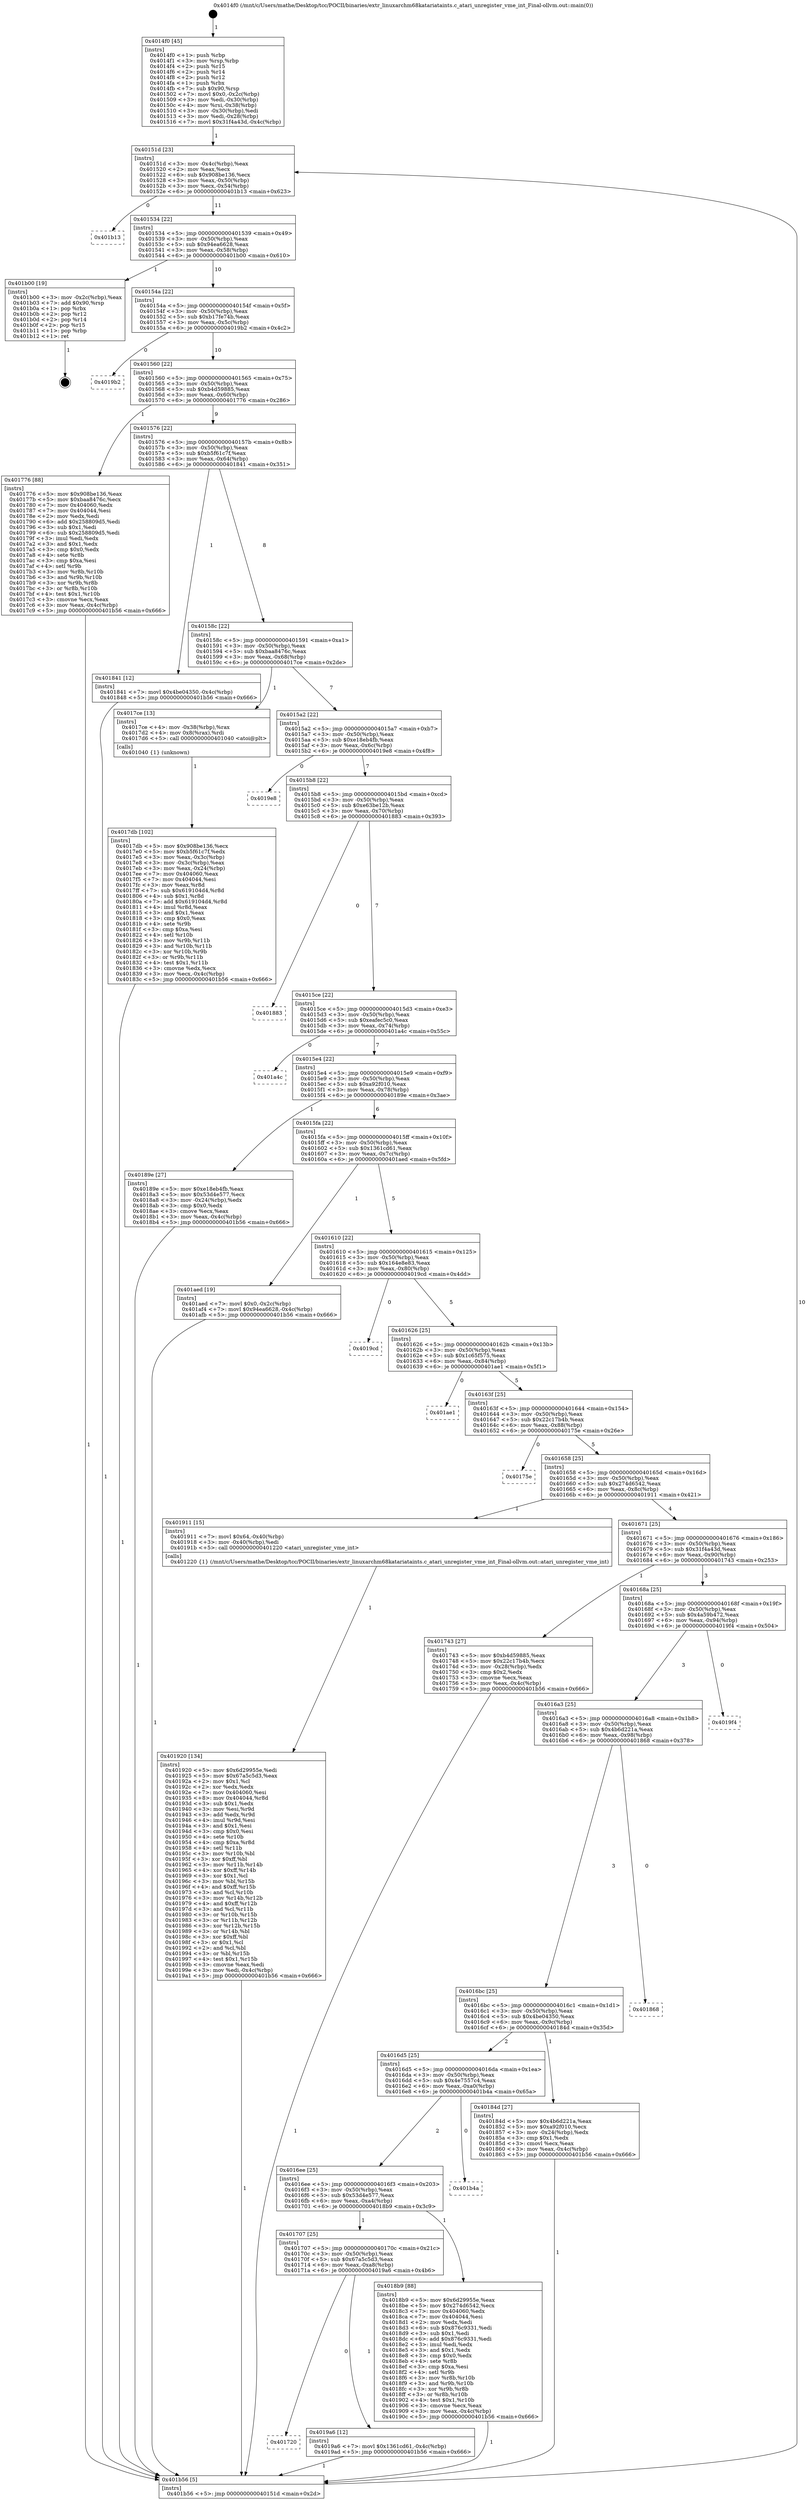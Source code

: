 digraph "0x4014f0" {
  label = "0x4014f0 (/mnt/c/Users/mathe/Desktop/tcc/POCII/binaries/extr_linuxarchm68katariataints.c_atari_unregister_vme_int_Final-ollvm.out::main(0))"
  labelloc = "t"
  node[shape=record]

  Entry [label="",width=0.3,height=0.3,shape=circle,fillcolor=black,style=filled]
  "0x40151d" [label="{
     0x40151d [23]\l
     | [instrs]\l
     &nbsp;&nbsp;0x40151d \<+3\>: mov -0x4c(%rbp),%eax\l
     &nbsp;&nbsp;0x401520 \<+2\>: mov %eax,%ecx\l
     &nbsp;&nbsp;0x401522 \<+6\>: sub $0x908be136,%ecx\l
     &nbsp;&nbsp;0x401528 \<+3\>: mov %eax,-0x50(%rbp)\l
     &nbsp;&nbsp;0x40152b \<+3\>: mov %ecx,-0x54(%rbp)\l
     &nbsp;&nbsp;0x40152e \<+6\>: je 0000000000401b13 \<main+0x623\>\l
  }"]
  "0x401b13" [label="{
     0x401b13\l
  }", style=dashed]
  "0x401534" [label="{
     0x401534 [22]\l
     | [instrs]\l
     &nbsp;&nbsp;0x401534 \<+5\>: jmp 0000000000401539 \<main+0x49\>\l
     &nbsp;&nbsp;0x401539 \<+3\>: mov -0x50(%rbp),%eax\l
     &nbsp;&nbsp;0x40153c \<+5\>: sub $0x94ea6628,%eax\l
     &nbsp;&nbsp;0x401541 \<+3\>: mov %eax,-0x58(%rbp)\l
     &nbsp;&nbsp;0x401544 \<+6\>: je 0000000000401b00 \<main+0x610\>\l
  }"]
  Exit [label="",width=0.3,height=0.3,shape=circle,fillcolor=black,style=filled,peripheries=2]
  "0x401b00" [label="{
     0x401b00 [19]\l
     | [instrs]\l
     &nbsp;&nbsp;0x401b00 \<+3\>: mov -0x2c(%rbp),%eax\l
     &nbsp;&nbsp;0x401b03 \<+7\>: add $0x90,%rsp\l
     &nbsp;&nbsp;0x401b0a \<+1\>: pop %rbx\l
     &nbsp;&nbsp;0x401b0b \<+2\>: pop %r12\l
     &nbsp;&nbsp;0x401b0d \<+2\>: pop %r14\l
     &nbsp;&nbsp;0x401b0f \<+2\>: pop %r15\l
     &nbsp;&nbsp;0x401b11 \<+1\>: pop %rbp\l
     &nbsp;&nbsp;0x401b12 \<+1\>: ret\l
  }"]
  "0x40154a" [label="{
     0x40154a [22]\l
     | [instrs]\l
     &nbsp;&nbsp;0x40154a \<+5\>: jmp 000000000040154f \<main+0x5f\>\l
     &nbsp;&nbsp;0x40154f \<+3\>: mov -0x50(%rbp),%eax\l
     &nbsp;&nbsp;0x401552 \<+5\>: sub $0xb17fe74b,%eax\l
     &nbsp;&nbsp;0x401557 \<+3\>: mov %eax,-0x5c(%rbp)\l
     &nbsp;&nbsp;0x40155a \<+6\>: je 00000000004019b2 \<main+0x4c2\>\l
  }"]
  "0x401720" [label="{
     0x401720\l
  }", style=dashed]
  "0x4019b2" [label="{
     0x4019b2\l
  }", style=dashed]
  "0x401560" [label="{
     0x401560 [22]\l
     | [instrs]\l
     &nbsp;&nbsp;0x401560 \<+5\>: jmp 0000000000401565 \<main+0x75\>\l
     &nbsp;&nbsp;0x401565 \<+3\>: mov -0x50(%rbp),%eax\l
     &nbsp;&nbsp;0x401568 \<+5\>: sub $0xb4d59885,%eax\l
     &nbsp;&nbsp;0x40156d \<+3\>: mov %eax,-0x60(%rbp)\l
     &nbsp;&nbsp;0x401570 \<+6\>: je 0000000000401776 \<main+0x286\>\l
  }"]
  "0x4019a6" [label="{
     0x4019a6 [12]\l
     | [instrs]\l
     &nbsp;&nbsp;0x4019a6 \<+7\>: movl $0x1361cd61,-0x4c(%rbp)\l
     &nbsp;&nbsp;0x4019ad \<+5\>: jmp 0000000000401b56 \<main+0x666\>\l
  }"]
  "0x401776" [label="{
     0x401776 [88]\l
     | [instrs]\l
     &nbsp;&nbsp;0x401776 \<+5\>: mov $0x908be136,%eax\l
     &nbsp;&nbsp;0x40177b \<+5\>: mov $0xbaa8476c,%ecx\l
     &nbsp;&nbsp;0x401780 \<+7\>: mov 0x404060,%edx\l
     &nbsp;&nbsp;0x401787 \<+7\>: mov 0x404044,%esi\l
     &nbsp;&nbsp;0x40178e \<+2\>: mov %edx,%edi\l
     &nbsp;&nbsp;0x401790 \<+6\>: add $0x258809d5,%edi\l
     &nbsp;&nbsp;0x401796 \<+3\>: sub $0x1,%edi\l
     &nbsp;&nbsp;0x401799 \<+6\>: sub $0x258809d5,%edi\l
     &nbsp;&nbsp;0x40179f \<+3\>: imul %edi,%edx\l
     &nbsp;&nbsp;0x4017a2 \<+3\>: and $0x1,%edx\l
     &nbsp;&nbsp;0x4017a5 \<+3\>: cmp $0x0,%edx\l
     &nbsp;&nbsp;0x4017a8 \<+4\>: sete %r8b\l
     &nbsp;&nbsp;0x4017ac \<+3\>: cmp $0xa,%esi\l
     &nbsp;&nbsp;0x4017af \<+4\>: setl %r9b\l
     &nbsp;&nbsp;0x4017b3 \<+3\>: mov %r8b,%r10b\l
     &nbsp;&nbsp;0x4017b6 \<+3\>: and %r9b,%r10b\l
     &nbsp;&nbsp;0x4017b9 \<+3\>: xor %r9b,%r8b\l
     &nbsp;&nbsp;0x4017bc \<+3\>: or %r8b,%r10b\l
     &nbsp;&nbsp;0x4017bf \<+4\>: test $0x1,%r10b\l
     &nbsp;&nbsp;0x4017c3 \<+3\>: cmovne %ecx,%eax\l
     &nbsp;&nbsp;0x4017c6 \<+3\>: mov %eax,-0x4c(%rbp)\l
     &nbsp;&nbsp;0x4017c9 \<+5\>: jmp 0000000000401b56 \<main+0x666\>\l
  }"]
  "0x401576" [label="{
     0x401576 [22]\l
     | [instrs]\l
     &nbsp;&nbsp;0x401576 \<+5\>: jmp 000000000040157b \<main+0x8b\>\l
     &nbsp;&nbsp;0x40157b \<+3\>: mov -0x50(%rbp),%eax\l
     &nbsp;&nbsp;0x40157e \<+5\>: sub $0xb5f61c7f,%eax\l
     &nbsp;&nbsp;0x401583 \<+3\>: mov %eax,-0x64(%rbp)\l
     &nbsp;&nbsp;0x401586 \<+6\>: je 0000000000401841 \<main+0x351\>\l
  }"]
  "0x401920" [label="{
     0x401920 [134]\l
     | [instrs]\l
     &nbsp;&nbsp;0x401920 \<+5\>: mov $0x6d29955e,%edi\l
     &nbsp;&nbsp;0x401925 \<+5\>: mov $0x67a5c5d3,%eax\l
     &nbsp;&nbsp;0x40192a \<+2\>: mov $0x1,%cl\l
     &nbsp;&nbsp;0x40192c \<+2\>: xor %edx,%edx\l
     &nbsp;&nbsp;0x40192e \<+7\>: mov 0x404060,%esi\l
     &nbsp;&nbsp;0x401935 \<+8\>: mov 0x404044,%r8d\l
     &nbsp;&nbsp;0x40193d \<+3\>: sub $0x1,%edx\l
     &nbsp;&nbsp;0x401940 \<+3\>: mov %esi,%r9d\l
     &nbsp;&nbsp;0x401943 \<+3\>: add %edx,%r9d\l
     &nbsp;&nbsp;0x401946 \<+4\>: imul %r9d,%esi\l
     &nbsp;&nbsp;0x40194a \<+3\>: and $0x1,%esi\l
     &nbsp;&nbsp;0x40194d \<+3\>: cmp $0x0,%esi\l
     &nbsp;&nbsp;0x401950 \<+4\>: sete %r10b\l
     &nbsp;&nbsp;0x401954 \<+4\>: cmp $0xa,%r8d\l
     &nbsp;&nbsp;0x401958 \<+4\>: setl %r11b\l
     &nbsp;&nbsp;0x40195c \<+3\>: mov %r10b,%bl\l
     &nbsp;&nbsp;0x40195f \<+3\>: xor $0xff,%bl\l
     &nbsp;&nbsp;0x401962 \<+3\>: mov %r11b,%r14b\l
     &nbsp;&nbsp;0x401965 \<+4\>: xor $0xff,%r14b\l
     &nbsp;&nbsp;0x401969 \<+3\>: xor $0x1,%cl\l
     &nbsp;&nbsp;0x40196c \<+3\>: mov %bl,%r15b\l
     &nbsp;&nbsp;0x40196f \<+4\>: and $0xff,%r15b\l
     &nbsp;&nbsp;0x401973 \<+3\>: and %cl,%r10b\l
     &nbsp;&nbsp;0x401976 \<+3\>: mov %r14b,%r12b\l
     &nbsp;&nbsp;0x401979 \<+4\>: and $0xff,%r12b\l
     &nbsp;&nbsp;0x40197d \<+3\>: and %cl,%r11b\l
     &nbsp;&nbsp;0x401980 \<+3\>: or %r10b,%r15b\l
     &nbsp;&nbsp;0x401983 \<+3\>: or %r11b,%r12b\l
     &nbsp;&nbsp;0x401986 \<+3\>: xor %r12b,%r15b\l
     &nbsp;&nbsp;0x401989 \<+3\>: or %r14b,%bl\l
     &nbsp;&nbsp;0x40198c \<+3\>: xor $0xff,%bl\l
     &nbsp;&nbsp;0x40198f \<+3\>: or $0x1,%cl\l
     &nbsp;&nbsp;0x401992 \<+2\>: and %cl,%bl\l
     &nbsp;&nbsp;0x401994 \<+3\>: or %bl,%r15b\l
     &nbsp;&nbsp;0x401997 \<+4\>: test $0x1,%r15b\l
     &nbsp;&nbsp;0x40199b \<+3\>: cmovne %eax,%edi\l
     &nbsp;&nbsp;0x40199e \<+3\>: mov %edi,-0x4c(%rbp)\l
     &nbsp;&nbsp;0x4019a1 \<+5\>: jmp 0000000000401b56 \<main+0x666\>\l
  }"]
  "0x401841" [label="{
     0x401841 [12]\l
     | [instrs]\l
     &nbsp;&nbsp;0x401841 \<+7\>: movl $0x4be04350,-0x4c(%rbp)\l
     &nbsp;&nbsp;0x401848 \<+5\>: jmp 0000000000401b56 \<main+0x666\>\l
  }"]
  "0x40158c" [label="{
     0x40158c [22]\l
     | [instrs]\l
     &nbsp;&nbsp;0x40158c \<+5\>: jmp 0000000000401591 \<main+0xa1\>\l
     &nbsp;&nbsp;0x401591 \<+3\>: mov -0x50(%rbp),%eax\l
     &nbsp;&nbsp;0x401594 \<+5\>: sub $0xbaa8476c,%eax\l
     &nbsp;&nbsp;0x401599 \<+3\>: mov %eax,-0x68(%rbp)\l
     &nbsp;&nbsp;0x40159c \<+6\>: je 00000000004017ce \<main+0x2de\>\l
  }"]
  "0x401707" [label="{
     0x401707 [25]\l
     | [instrs]\l
     &nbsp;&nbsp;0x401707 \<+5\>: jmp 000000000040170c \<main+0x21c\>\l
     &nbsp;&nbsp;0x40170c \<+3\>: mov -0x50(%rbp),%eax\l
     &nbsp;&nbsp;0x40170f \<+5\>: sub $0x67a5c5d3,%eax\l
     &nbsp;&nbsp;0x401714 \<+6\>: mov %eax,-0xa8(%rbp)\l
     &nbsp;&nbsp;0x40171a \<+6\>: je 00000000004019a6 \<main+0x4b6\>\l
  }"]
  "0x4017ce" [label="{
     0x4017ce [13]\l
     | [instrs]\l
     &nbsp;&nbsp;0x4017ce \<+4\>: mov -0x38(%rbp),%rax\l
     &nbsp;&nbsp;0x4017d2 \<+4\>: mov 0x8(%rax),%rdi\l
     &nbsp;&nbsp;0x4017d6 \<+5\>: call 0000000000401040 \<atoi@plt\>\l
     | [calls]\l
     &nbsp;&nbsp;0x401040 \{1\} (unknown)\l
  }"]
  "0x4015a2" [label="{
     0x4015a2 [22]\l
     | [instrs]\l
     &nbsp;&nbsp;0x4015a2 \<+5\>: jmp 00000000004015a7 \<main+0xb7\>\l
     &nbsp;&nbsp;0x4015a7 \<+3\>: mov -0x50(%rbp),%eax\l
     &nbsp;&nbsp;0x4015aa \<+5\>: sub $0xe18eb4fb,%eax\l
     &nbsp;&nbsp;0x4015af \<+3\>: mov %eax,-0x6c(%rbp)\l
     &nbsp;&nbsp;0x4015b2 \<+6\>: je 00000000004019e8 \<main+0x4f8\>\l
  }"]
  "0x4018b9" [label="{
     0x4018b9 [88]\l
     | [instrs]\l
     &nbsp;&nbsp;0x4018b9 \<+5\>: mov $0x6d29955e,%eax\l
     &nbsp;&nbsp;0x4018be \<+5\>: mov $0x274d6542,%ecx\l
     &nbsp;&nbsp;0x4018c3 \<+7\>: mov 0x404060,%edx\l
     &nbsp;&nbsp;0x4018ca \<+7\>: mov 0x404044,%esi\l
     &nbsp;&nbsp;0x4018d1 \<+2\>: mov %edx,%edi\l
     &nbsp;&nbsp;0x4018d3 \<+6\>: sub $0x876c9331,%edi\l
     &nbsp;&nbsp;0x4018d9 \<+3\>: sub $0x1,%edi\l
     &nbsp;&nbsp;0x4018dc \<+6\>: add $0x876c9331,%edi\l
     &nbsp;&nbsp;0x4018e2 \<+3\>: imul %edi,%edx\l
     &nbsp;&nbsp;0x4018e5 \<+3\>: and $0x1,%edx\l
     &nbsp;&nbsp;0x4018e8 \<+3\>: cmp $0x0,%edx\l
     &nbsp;&nbsp;0x4018eb \<+4\>: sete %r8b\l
     &nbsp;&nbsp;0x4018ef \<+3\>: cmp $0xa,%esi\l
     &nbsp;&nbsp;0x4018f2 \<+4\>: setl %r9b\l
     &nbsp;&nbsp;0x4018f6 \<+3\>: mov %r8b,%r10b\l
     &nbsp;&nbsp;0x4018f9 \<+3\>: and %r9b,%r10b\l
     &nbsp;&nbsp;0x4018fc \<+3\>: xor %r9b,%r8b\l
     &nbsp;&nbsp;0x4018ff \<+3\>: or %r8b,%r10b\l
     &nbsp;&nbsp;0x401902 \<+4\>: test $0x1,%r10b\l
     &nbsp;&nbsp;0x401906 \<+3\>: cmovne %ecx,%eax\l
     &nbsp;&nbsp;0x401909 \<+3\>: mov %eax,-0x4c(%rbp)\l
     &nbsp;&nbsp;0x40190c \<+5\>: jmp 0000000000401b56 \<main+0x666\>\l
  }"]
  "0x4019e8" [label="{
     0x4019e8\l
  }", style=dashed]
  "0x4015b8" [label="{
     0x4015b8 [22]\l
     | [instrs]\l
     &nbsp;&nbsp;0x4015b8 \<+5\>: jmp 00000000004015bd \<main+0xcd\>\l
     &nbsp;&nbsp;0x4015bd \<+3\>: mov -0x50(%rbp),%eax\l
     &nbsp;&nbsp;0x4015c0 \<+5\>: sub $0xe63be12b,%eax\l
     &nbsp;&nbsp;0x4015c5 \<+3\>: mov %eax,-0x70(%rbp)\l
     &nbsp;&nbsp;0x4015c8 \<+6\>: je 0000000000401883 \<main+0x393\>\l
  }"]
  "0x4016ee" [label="{
     0x4016ee [25]\l
     | [instrs]\l
     &nbsp;&nbsp;0x4016ee \<+5\>: jmp 00000000004016f3 \<main+0x203\>\l
     &nbsp;&nbsp;0x4016f3 \<+3\>: mov -0x50(%rbp),%eax\l
     &nbsp;&nbsp;0x4016f6 \<+5\>: sub $0x53d4e577,%eax\l
     &nbsp;&nbsp;0x4016fb \<+6\>: mov %eax,-0xa4(%rbp)\l
     &nbsp;&nbsp;0x401701 \<+6\>: je 00000000004018b9 \<main+0x3c9\>\l
  }"]
  "0x401883" [label="{
     0x401883\l
  }", style=dashed]
  "0x4015ce" [label="{
     0x4015ce [22]\l
     | [instrs]\l
     &nbsp;&nbsp;0x4015ce \<+5\>: jmp 00000000004015d3 \<main+0xe3\>\l
     &nbsp;&nbsp;0x4015d3 \<+3\>: mov -0x50(%rbp),%eax\l
     &nbsp;&nbsp;0x4015d6 \<+5\>: sub $0xeafec5c0,%eax\l
     &nbsp;&nbsp;0x4015db \<+3\>: mov %eax,-0x74(%rbp)\l
     &nbsp;&nbsp;0x4015de \<+6\>: je 0000000000401a4c \<main+0x55c\>\l
  }"]
  "0x401b4a" [label="{
     0x401b4a\l
  }", style=dashed]
  "0x401a4c" [label="{
     0x401a4c\l
  }", style=dashed]
  "0x4015e4" [label="{
     0x4015e4 [22]\l
     | [instrs]\l
     &nbsp;&nbsp;0x4015e4 \<+5\>: jmp 00000000004015e9 \<main+0xf9\>\l
     &nbsp;&nbsp;0x4015e9 \<+3\>: mov -0x50(%rbp),%eax\l
     &nbsp;&nbsp;0x4015ec \<+5\>: sub $0xa92f010,%eax\l
     &nbsp;&nbsp;0x4015f1 \<+3\>: mov %eax,-0x78(%rbp)\l
     &nbsp;&nbsp;0x4015f4 \<+6\>: je 000000000040189e \<main+0x3ae\>\l
  }"]
  "0x4016d5" [label="{
     0x4016d5 [25]\l
     | [instrs]\l
     &nbsp;&nbsp;0x4016d5 \<+5\>: jmp 00000000004016da \<main+0x1ea\>\l
     &nbsp;&nbsp;0x4016da \<+3\>: mov -0x50(%rbp),%eax\l
     &nbsp;&nbsp;0x4016dd \<+5\>: sub $0x4e7557c4,%eax\l
     &nbsp;&nbsp;0x4016e2 \<+6\>: mov %eax,-0xa0(%rbp)\l
     &nbsp;&nbsp;0x4016e8 \<+6\>: je 0000000000401b4a \<main+0x65a\>\l
  }"]
  "0x40189e" [label="{
     0x40189e [27]\l
     | [instrs]\l
     &nbsp;&nbsp;0x40189e \<+5\>: mov $0xe18eb4fb,%eax\l
     &nbsp;&nbsp;0x4018a3 \<+5\>: mov $0x53d4e577,%ecx\l
     &nbsp;&nbsp;0x4018a8 \<+3\>: mov -0x24(%rbp),%edx\l
     &nbsp;&nbsp;0x4018ab \<+3\>: cmp $0x0,%edx\l
     &nbsp;&nbsp;0x4018ae \<+3\>: cmove %ecx,%eax\l
     &nbsp;&nbsp;0x4018b1 \<+3\>: mov %eax,-0x4c(%rbp)\l
     &nbsp;&nbsp;0x4018b4 \<+5\>: jmp 0000000000401b56 \<main+0x666\>\l
  }"]
  "0x4015fa" [label="{
     0x4015fa [22]\l
     | [instrs]\l
     &nbsp;&nbsp;0x4015fa \<+5\>: jmp 00000000004015ff \<main+0x10f\>\l
     &nbsp;&nbsp;0x4015ff \<+3\>: mov -0x50(%rbp),%eax\l
     &nbsp;&nbsp;0x401602 \<+5\>: sub $0x1361cd61,%eax\l
     &nbsp;&nbsp;0x401607 \<+3\>: mov %eax,-0x7c(%rbp)\l
     &nbsp;&nbsp;0x40160a \<+6\>: je 0000000000401aed \<main+0x5fd\>\l
  }"]
  "0x40184d" [label="{
     0x40184d [27]\l
     | [instrs]\l
     &nbsp;&nbsp;0x40184d \<+5\>: mov $0x4b6d221a,%eax\l
     &nbsp;&nbsp;0x401852 \<+5\>: mov $0xa92f010,%ecx\l
     &nbsp;&nbsp;0x401857 \<+3\>: mov -0x24(%rbp),%edx\l
     &nbsp;&nbsp;0x40185a \<+3\>: cmp $0x1,%edx\l
     &nbsp;&nbsp;0x40185d \<+3\>: cmovl %ecx,%eax\l
     &nbsp;&nbsp;0x401860 \<+3\>: mov %eax,-0x4c(%rbp)\l
     &nbsp;&nbsp;0x401863 \<+5\>: jmp 0000000000401b56 \<main+0x666\>\l
  }"]
  "0x401aed" [label="{
     0x401aed [19]\l
     | [instrs]\l
     &nbsp;&nbsp;0x401aed \<+7\>: movl $0x0,-0x2c(%rbp)\l
     &nbsp;&nbsp;0x401af4 \<+7\>: movl $0x94ea6628,-0x4c(%rbp)\l
     &nbsp;&nbsp;0x401afb \<+5\>: jmp 0000000000401b56 \<main+0x666\>\l
  }"]
  "0x401610" [label="{
     0x401610 [22]\l
     | [instrs]\l
     &nbsp;&nbsp;0x401610 \<+5\>: jmp 0000000000401615 \<main+0x125\>\l
     &nbsp;&nbsp;0x401615 \<+3\>: mov -0x50(%rbp),%eax\l
     &nbsp;&nbsp;0x401618 \<+5\>: sub $0x164e8e83,%eax\l
     &nbsp;&nbsp;0x40161d \<+3\>: mov %eax,-0x80(%rbp)\l
     &nbsp;&nbsp;0x401620 \<+6\>: je 00000000004019cd \<main+0x4dd\>\l
  }"]
  "0x4016bc" [label="{
     0x4016bc [25]\l
     | [instrs]\l
     &nbsp;&nbsp;0x4016bc \<+5\>: jmp 00000000004016c1 \<main+0x1d1\>\l
     &nbsp;&nbsp;0x4016c1 \<+3\>: mov -0x50(%rbp),%eax\l
     &nbsp;&nbsp;0x4016c4 \<+5\>: sub $0x4be04350,%eax\l
     &nbsp;&nbsp;0x4016c9 \<+6\>: mov %eax,-0x9c(%rbp)\l
     &nbsp;&nbsp;0x4016cf \<+6\>: je 000000000040184d \<main+0x35d\>\l
  }"]
  "0x4019cd" [label="{
     0x4019cd\l
  }", style=dashed]
  "0x401626" [label="{
     0x401626 [25]\l
     | [instrs]\l
     &nbsp;&nbsp;0x401626 \<+5\>: jmp 000000000040162b \<main+0x13b\>\l
     &nbsp;&nbsp;0x40162b \<+3\>: mov -0x50(%rbp),%eax\l
     &nbsp;&nbsp;0x40162e \<+5\>: sub $0x1c65f575,%eax\l
     &nbsp;&nbsp;0x401633 \<+6\>: mov %eax,-0x84(%rbp)\l
     &nbsp;&nbsp;0x401639 \<+6\>: je 0000000000401ae1 \<main+0x5f1\>\l
  }"]
  "0x401868" [label="{
     0x401868\l
  }", style=dashed]
  "0x401ae1" [label="{
     0x401ae1\l
  }", style=dashed]
  "0x40163f" [label="{
     0x40163f [25]\l
     | [instrs]\l
     &nbsp;&nbsp;0x40163f \<+5\>: jmp 0000000000401644 \<main+0x154\>\l
     &nbsp;&nbsp;0x401644 \<+3\>: mov -0x50(%rbp),%eax\l
     &nbsp;&nbsp;0x401647 \<+5\>: sub $0x22c17b4b,%eax\l
     &nbsp;&nbsp;0x40164c \<+6\>: mov %eax,-0x88(%rbp)\l
     &nbsp;&nbsp;0x401652 \<+6\>: je 000000000040175e \<main+0x26e\>\l
  }"]
  "0x4016a3" [label="{
     0x4016a3 [25]\l
     | [instrs]\l
     &nbsp;&nbsp;0x4016a3 \<+5\>: jmp 00000000004016a8 \<main+0x1b8\>\l
     &nbsp;&nbsp;0x4016a8 \<+3\>: mov -0x50(%rbp),%eax\l
     &nbsp;&nbsp;0x4016ab \<+5\>: sub $0x4b6d221a,%eax\l
     &nbsp;&nbsp;0x4016b0 \<+6\>: mov %eax,-0x98(%rbp)\l
     &nbsp;&nbsp;0x4016b6 \<+6\>: je 0000000000401868 \<main+0x378\>\l
  }"]
  "0x40175e" [label="{
     0x40175e\l
  }", style=dashed]
  "0x401658" [label="{
     0x401658 [25]\l
     | [instrs]\l
     &nbsp;&nbsp;0x401658 \<+5\>: jmp 000000000040165d \<main+0x16d\>\l
     &nbsp;&nbsp;0x40165d \<+3\>: mov -0x50(%rbp),%eax\l
     &nbsp;&nbsp;0x401660 \<+5\>: sub $0x274d6542,%eax\l
     &nbsp;&nbsp;0x401665 \<+6\>: mov %eax,-0x8c(%rbp)\l
     &nbsp;&nbsp;0x40166b \<+6\>: je 0000000000401911 \<main+0x421\>\l
  }"]
  "0x4019f4" [label="{
     0x4019f4\l
  }", style=dashed]
  "0x401911" [label="{
     0x401911 [15]\l
     | [instrs]\l
     &nbsp;&nbsp;0x401911 \<+7\>: movl $0x64,-0x40(%rbp)\l
     &nbsp;&nbsp;0x401918 \<+3\>: mov -0x40(%rbp),%edi\l
     &nbsp;&nbsp;0x40191b \<+5\>: call 0000000000401220 \<atari_unregister_vme_int\>\l
     | [calls]\l
     &nbsp;&nbsp;0x401220 \{1\} (/mnt/c/Users/mathe/Desktop/tcc/POCII/binaries/extr_linuxarchm68katariataints.c_atari_unregister_vme_int_Final-ollvm.out::atari_unregister_vme_int)\l
  }"]
  "0x401671" [label="{
     0x401671 [25]\l
     | [instrs]\l
     &nbsp;&nbsp;0x401671 \<+5\>: jmp 0000000000401676 \<main+0x186\>\l
     &nbsp;&nbsp;0x401676 \<+3\>: mov -0x50(%rbp),%eax\l
     &nbsp;&nbsp;0x401679 \<+5\>: sub $0x31f4a43d,%eax\l
     &nbsp;&nbsp;0x40167e \<+6\>: mov %eax,-0x90(%rbp)\l
     &nbsp;&nbsp;0x401684 \<+6\>: je 0000000000401743 \<main+0x253\>\l
  }"]
  "0x4017db" [label="{
     0x4017db [102]\l
     | [instrs]\l
     &nbsp;&nbsp;0x4017db \<+5\>: mov $0x908be136,%ecx\l
     &nbsp;&nbsp;0x4017e0 \<+5\>: mov $0xb5f61c7f,%edx\l
     &nbsp;&nbsp;0x4017e5 \<+3\>: mov %eax,-0x3c(%rbp)\l
     &nbsp;&nbsp;0x4017e8 \<+3\>: mov -0x3c(%rbp),%eax\l
     &nbsp;&nbsp;0x4017eb \<+3\>: mov %eax,-0x24(%rbp)\l
     &nbsp;&nbsp;0x4017ee \<+7\>: mov 0x404060,%eax\l
     &nbsp;&nbsp;0x4017f5 \<+7\>: mov 0x404044,%esi\l
     &nbsp;&nbsp;0x4017fc \<+3\>: mov %eax,%r8d\l
     &nbsp;&nbsp;0x4017ff \<+7\>: sub $0x619104d4,%r8d\l
     &nbsp;&nbsp;0x401806 \<+4\>: sub $0x1,%r8d\l
     &nbsp;&nbsp;0x40180a \<+7\>: add $0x619104d4,%r8d\l
     &nbsp;&nbsp;0x401811 \<+4\>: imul %r8d,%eax\l
     &nbsp;&nbsp;0x401815 \<+3\>: and $0x1,%eax\l
     &nbsp;&nbsp;0x401818 \<+3\>: cmp $0x0,%eax\l
     &nbsp;&nbsp;0x40181b \<+4\>: sete %r9b\l
     &nbsp;&nbsp;0x40181f \<+3\>: cmp $0xa,%esi\l
     &nbsp;&nbsp;0x401822 \<+4\>: setl %r10b\l
     &nbsp;&nbsp;0x401826 \<+3\>: mov %r9b,%r11b\l
     &nbsp;&nbsp;0x401829 \<+3\>: and %r10b,%r11b\l
     &nbsp;&nbsp;0x40182c \<+3\>: xor %r10b,%r9b\l
     &nbsp;&nbsp;0x40182f \<+3\>: or %r9b,%r11b\l
     &nbsp;&nbsp;0x401832 \<+4\>: test $0x1,%r11b\l
     &nbsp;&nbsp;0x401836 \<+3\>: cmovne %edx,%ecx\l
     &nbsp;&nbsp;0x401839 \<+3\>: mov %ecx,-0x4c(%rbp)\l
     &nbsp;&nbsp;0x40183c \<+5\>: jmp 0000000000401b56 \<main+0x666\>\l
  }"]
  "0x401743" [label="{
     0x401743 [27]\l
     | [instrs]\l
     &nbsp;&nbsp;0x401743 \<+5\>: mov $0xb4d59885,%eax\l
     &nbsp;&nbsp;0x401748 \<+5\>: mov $0x22c17b4b,%ecx\l
     &nbsp;&nbsp;0x40174d \<+3\>: mov -0x28(%rbp),%edx\l
     &nbsp;&nbsp;0x401750 \<+3\>: cmp $0x2,%edx\l
     &nbsp;&nbsp;0x401753 \<+3\>: cmovne %ecx,%eax\l
     &nbsp;&nbsp;0x401756 \<+3\>: mov %eax,-0x4c(%rbp)\l
     &nbsp;&nbsp;0x401759 \<+5\>: jmp 0000000000401b56 \<main+0x666\>\l
  }"]
  "0x40168a" [label="{
     0x40168a [25]\l
     | [instrs]\l
     &nbsp;&nbsp;0x40168a \<+5\>: jmp 000000000040168f \<main+0x19f\>\l
     &nbsp;&nbsp;0x40168f \<+3\>: mov -0x50(%rbp),%eax\l
     &nbsp;&nbsp;0x401692 \<+5\>: sub $0x4a59b472,%eax\l
     &nbsp;&nbsp;0x401697 \<+6\>: mov %eax,-0x94(%rbp)\l
     &nbsp;&nbsp;0x40169d \<+6\>: je 00000000004019f4 \<main+0x504\>\l
  }"]
  "0x401b56" [label="{
     0x401b56 [5]\l
     | [instrs]\l
     &nbsp;&nbsp;0x401b56 \<+5\>: jmp 000000000040151d \<main+0x2d\>\l
  }"]
  "0x4014f0" [label="{
     0x4014f0 [45]\l
     | [instrs]\l
     &nbsp;&nbsp;0x4014f0 \<+1\>: push %rbp\l
     &nbsp;&nbsp;0x4014f1 \<+3\>: mov %rsp,%rbp\l
     &nbsp;&nbsp;0x4014f4 \<+2\>: push %r15\l
     &nbsp;&nbsp;0x4014f6 \<+2\>: push %r14\l
     &nbsp;&nbsp;0x4014f8 \<+2\>: push %r12\l
     &nbsp;&nbsp;0x4014fa \<+1\>: push %rbx\l
     &nbsp;&nbsp;0x4014fb \<+7\>: sub $0x90,%rsp\l
     &nbsp;&nbsp;0x401502 \<+7\>: movl $0x0,-0x2c(%rbp)\l
     &nbsp;&nbsp;0x401509 \<+3\>: mov %edi,-0x30(%rbp)\l
     &nbsp;&nbsp;0x40150c \<+4\>: mov %rsi,-0x38(%rbp)\l
     &nbsp;&nbsp;0x401510 \<+3\>: mov -0x30(%rbp),%edi\l
     &nbsp;&nbsp;0x401513 \<+3\>: mov %edi,-0x28(%rbp)\l
     &nbsp;&nbsp;0x401516 \<+7\>: movl $0x31f4a43d,-0x4c(%rbp)\l
  }"]
  Entry -> "0x4014f0" [label=" 1"]
  "0x40151d" -> "0x401b13" [label=" 0"]
  "0x40151d" -> "0x401534" [label=" 11"]
  "0x401b00" -> Exit [label=" 1"]
  "0x401534" -> "0x401b00" [label=" 1"]
  "0x401534" -> "0x40154a" [label=" 10"]
  "0x401aed" -> "0x401b56" [label=" 1"]
  "0x40154a" -> "0x4019b2" [label=" 0"]
  "0x40154a" -> "0x401560" [label=" 10"]
  "0x4019a6" -> "0x401b56" [label=" 1"]
  "0x401560" -> "0x401776" [label=" 1"]
  "0x401560" -> "0x401576" [label=" 9"]
  "0x401707" -> "0x401720" [label=" 0"]
  "0x401576" -> "0x401841" [label=" 1"]
  "0x401576" -> "0x40158c" [label=" 8"]
  "0x401707" -> "0x4019a6" [label=" 1"]
  "0x40158c" -> "0x4017ce" [label=" 1"]
  "0x40158c" -> "0x4015a2" [label=" 7"]
  "0x401920" -> "0x401b56" [label=" 1"]
  "0x4015a2" -> "0x4019e8" [label=" 0"]
  "0x4015a2" -> "0x4015b8" [label=" 7"]
  "0x401911" -> "0x401920" [label=" 1"]
  "0x4015b8" -> "0x401883" [label=" 0"]
  "0x4015b8" -> "0x4015ce" [label=" 7"]
  "0x4016ee" -> "0x401707" [label=" 1"]
  "0x4015ce" -> "0x401a4c" [label=" 0"]
  "0x4015ce" -> "0x4015e4" [label=" 7"]
  "0x4016ee" -> "0x4018b9" [label=" 1"]
  "0x4015e4" -> "0x40189e" [label=" 1"]
  "0x4015e4" -> "0x4015fa" [label=" 6"]
  "0x4016d5" -> "0x4016ee" [label=" 2"]
  "0x4015fa" -> "0x401aed" [label=" 1"]
  "0x4015fa" -> "0x401610" [label=" 5"]
  "0x4016d5" -> "0x401b4a" [label=" 0"]
  "0x401610" -> "0x4019cd" [label=" 0"]
  "0x401610" -> "0x401626" [label=" 5"]
  "0x40189e" -> "0x401b56" [label=" 1"]
  "0x401626" -> "0x401ae1" [label=" 0"]
  "0x401626" -> "0x40163f" [label=" 5"]
  "0x40184d" -> "0x401b56" [label=" 1"]
  "0x40163f" -> "0x40175e" [label=" 0"]
  "0x40163f" -> "0x401658" [label=" 5"]
  "0x4016bc" -> "0x40184d" [label=" 1"]
  "0x401658" -> "0x401911" [label=" 1"]
  "0x401658" -> "0x401671" [label=" 4"]
  "0x4018b9" -> "0x401b56" [label=" 1"]
  "0x401671" -> "0x401743" [label=" 1"]
  "0x401671" -> "0x40168a" [label=" 3"]
  "0x401743" -> "0x401b56" [label=" 1"]
  "0x4014f0" -> "0x40151d" [label=" 1"]
  "0x401b56" -> "0x40151d" [label=" 10"]
  "0x401776" -> "0x401b56" [label=" 1"]
  "0x4017ce" -> "0x4017db" [label=" 1"]
  "0x4017db" -> "0x401b56" [label=" 1"]
  "0x401841" -> "0x401b56" [label=" 1"]
  "0x4016a3" -> "0x4016bc" [label=" 3"]
  "0x40168a" -> "0x4019f4" [label=" 0"]
  "0x40168a" -> "0x4016a3" [label=" 3"]
  "0x4016bc" -> "0x4016d5" [label=" 2"]
  "0x4016a3" -> "0x401868" [label=" 0"]
}
